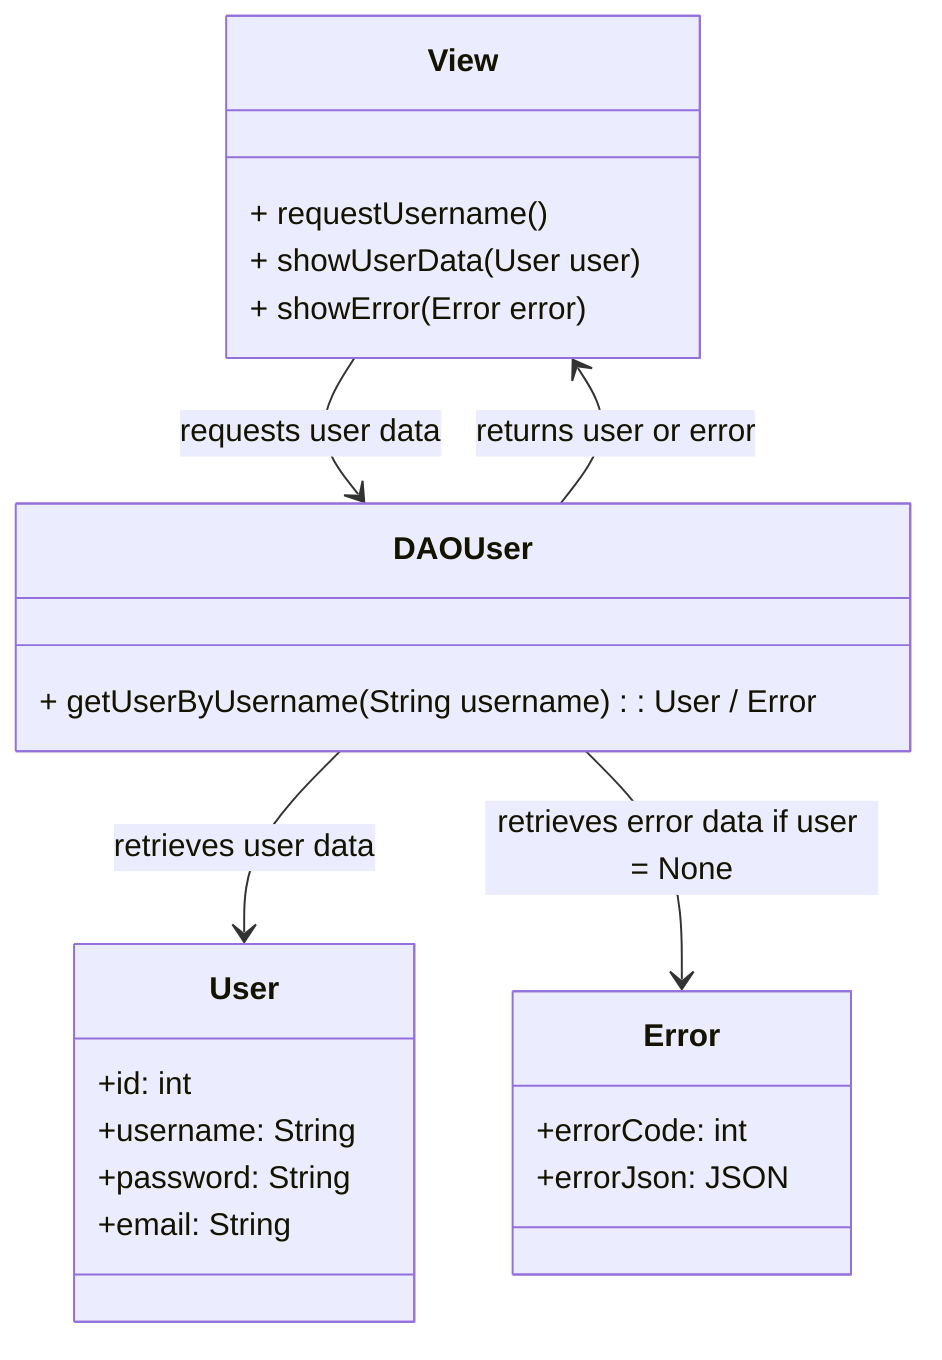 classDiagram
    class View {
        + requestUsername()
        + showUserData(User user)
        + showError(Error error)
    }

    class DAOUser {
        + getUserByUsername(String username) : User / Error
    }

    class User {
        +id: int
        +username: String
        +password: String
        +email: String
    }

    class Error {
        +errorCode: int
        +errorJson: JSON
    }
    View --> DAOUser: requests user data
    DAOUser --> View: returns user or error
    DAOUser --> User: retrieves user data
    DAOUser --> Error: retrieves error data if user = None